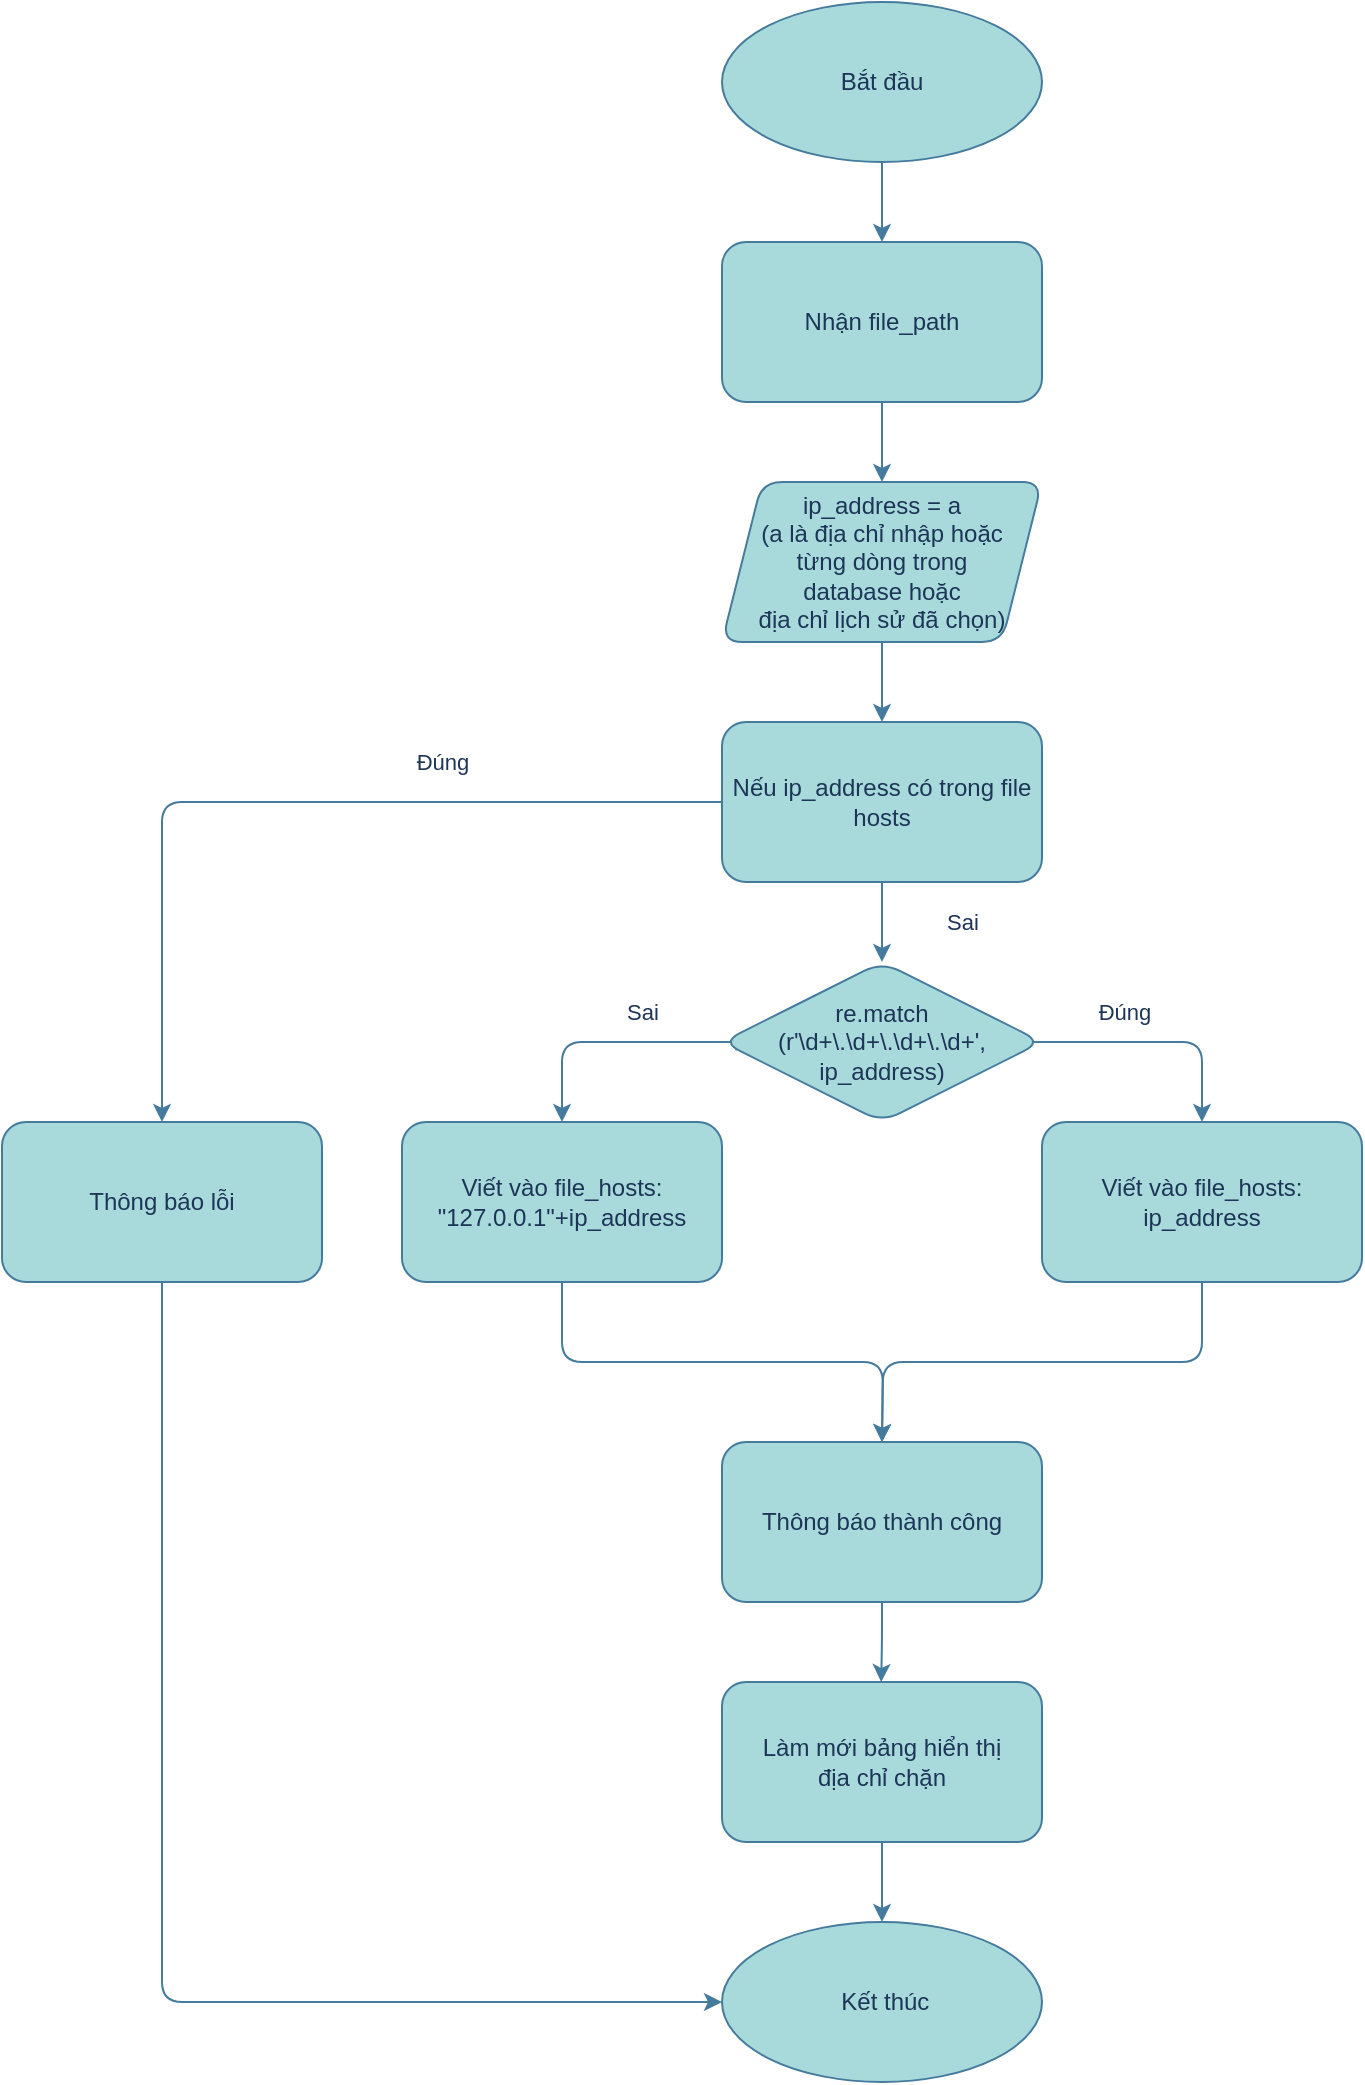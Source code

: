 <mxfile version="22.1.16" type="github">
  <diagram name="Trang-1" id="ErwiorRDN-wNK83X_GED">
    <mxGraphModel dx="1561" dy="511" grid="1" gridSize="10" guides="1" tooltips="1" connect="1" arrows="1" fold="1" page="1" pageScale="1" pageWidth="827" pageHeight="1169" math="0" shadow="0">
      <root>
        <mxCell id="0" />
        <mxCell id="1" parent="0" />
        <mxCell id="jO5qIPyX8GDgJjrYHzWO-33" style="edgeStyle=orthogonalEdgeStyle;rounded=1;orthogonalLoop=1;jettySize=auto;html=1;exitX=0.5;exitY=1;exitDx=0;exitDy=0;entryX=0.5;entryY=0;entryDx=0;entryDy=0;labelBackgroundColor=none;strokeColor=#457B9D;fontColor=default;" edge="1" parent="1" source="jO5qIPyX8GDgJjrYHzWO-1" target="jO5qIPyX8GDgJjrYHzWO-31">
          <mxGeometry relative="1" as="geometry" />
        </mxCell>
        <mxCell id="jO5qIPyX8GDgJjrYHzWO-1" value="Bắt đầu" style="ellipse;whiteSpace=wrap;html=1;labelBackgroundColor=none;fillColor=#A8DADC;strokeColor=#457B9D;fontColor=#1D3557;rounded=1;" vertex="1" parent="1">
          <mxGeometry x="280" y="80" width="160" height="80" as="geometry" />
        </mxCell>
        <mxCell id="jO5qIPyX8GDgJjrYHzWO-12" style="edgeStyle=orthogonalEdgeStyle;rounded=1;orthogonalLoop=1;jettySize=auto;html=1;exitX=0.5;exitY=1;exitDx=0;exitDy=0;entryX=0.5;entryY=0;entryDx=0;entryDy=0;labelBackgroundColor=none;strokeColor=#457B9D;fontColor=default;" edge="1" parent="1" source="jO5qIPyX8GDgJjrYHzWO-2" target="jO5qIPyX8GDgJjrYHzWO-9">
          <mxGeometry relative="1" as="geometry" />
        </mxCell>
        <mxCell id="jO5qIPyX8GDgJjrYHzWO-2" value="&lt;font style=&quot;font-size: 12px;&quot;&gt;ip_address = a&lt;br&gt;(a là địa chỉ nhập hoặc&lt;br&gt;từng dòng trong database&amp;nbsp;hoặc &lt;br&gt;địa chỉ lịch sử đã chọn)&lt;/font&gt;" style="shape=parallelogram;perimeter=parallelogramPerimeter;whiteSpace=wrap;html=1;fixedSize=1;labelBackgroundColor=none;fillColor=#A8DADC;strokeColor=#457B9D;fontColor=#1D3557;rounded=1;" vertex="1" parent="1">
          <mxGeometry x="280" y="320" width="160" height="80" as="geometry" />
        </mxCell>
        <mxCell id="jO5qIPyX8GDgJjrYHzWO-7" style="edgeStyle=orthogonalEdgeStyle;rounded=1;orthogonalLoop=1;jettySize=auto;html=1;exitX=0.875;exitY=0.5;exitDx=0;exitDy=0;entryX=0.5;entryY=0;entryDx=0;entryDy=0;labelBackgroundColor=none;strokeColor=#457B9D;fontColor=default;exitPerimeter=0;" edge="1" parent="1" source="jO5qIPyX8GDgJjrYHzWO-3" target="jO5qIPyX8GDgJjrYHzWO-5">
          <mxGeometry relative="1" as="geometry">
            <Array as="points">
              <mxPoint x="200" y="600" />
            </Array>
          </mxGeometry>
        </mxCell>
        <mxCell id="jO5qIPyX8GDgJjrYHzWO-30" value="Sai" style="edgeLabel;html=1;align=center;verticalAlign=middle;resizable=0;points=[];labelBackgroundColor=none;fontColor=#1D3557;rounded=1;" vertex="1" connectable="0" parent="jO5qIPyX8GDgJjrYHzWO-7">
          <mxGeometry x="-0.35" y="-1" relative="1" as="geometry">
            <mxPoint x="-96" y="-14" as="offset" />
          </mxGeometry>
        </mxCell>
        <mxCell id="jO5qIPyX8GDgJjrYHzWO-8" style="edgeStyle=orthogonalEdgeStyle;rounded=1;orthogonalLoop=1;jettySize=auto;html=1;exitX=0.045;exitY=0.553;exitDx=0;exitDy=0;labelBackgroundColor=none;strokeColor=#457B9D;fontColor=default;exitPerimeter=0;" edge="1" parent="1" source="jO5qIPyX8GDgJjrYHzWO-3" target="jO5qIPyX8GDgJjrYHzWO-6">
          <mxGeometry relative="1" as="geometry">
            <Array as="points">
              <mxPoint x="287" y="600" />
              <mxPoint x="520" y="600" />
            </Array>
          </mxGeometry>
        </mxCell>
        <mxCell id="jO5qIPyX8GDgJjrYHzWO-29" value="Đúng" style="edgeLabel;html=1;align=center;verticalAlign=middle;resizable=0;points=[];labelBackgroundColor=none;fontColor=#1D3557;rounded=1;" vertex="1" connectable="0" parent="jO5qIPyX8GDgJjrYHzWO-8">
          <mxGeometry x="-0.283" y="-1" relative="1" as="geometry">
            <mxPoint x="98" y="-16" as="offset" />
          </mxGeometry>
        </mxCell>
        <mxCell id="jO5qIPyX8GDgJjrYHzWO-3" value="re.match&lt;br&gt;(r&#39;\d+\.\d+\.\d+\.\d+&#39;,&lt;br&gt;ip_address)" style="rhombus;whiteSpace=wrap;html=1;labelBackgroundColor=none;fillColor=#A8DADC;strokeColor=#457B9D;fontColor=#1D3557;rounded=1;" vertex="1" parent="1">
          <mxGeometry x="280" y="560" width="160" height="80" as="geometry" />
        </mxCell>
        <mxCell id="jO5qIPyX8GDgJjrYHzWO-15" style="edgeStyle=orthogonalEdgeStyle;rounded=1;orthogonalLoop=1;jettySize=auto;html=1;exitX=0.5;exitY=1;exitDx=0;exitDy=0;labelBackgroundColor=none;strokeColor=#457B9D;fontColor=default;" edge="1" parent="1" source="jO5qIPyX8GDgJjrYHzWO-5">
          <mxGeometry relative="1" as="geometry">
            <mxPoint x="360.0" y="800" as="targetPoint" />
          </mxGeometry>
        </mxCell>
        <mxCell id="jO5qIPyX8GDgJjrYHzWO-5" value="Viết vào file_hosts:&lt;br&gt;&quot;127.0.0.1&quot;+ip_address" style="rounded=1;whiteSpace=wrap;html=1;labelBackgroundColor=none;fillColor=#A8DADC;strokeColor=#457B9D;fontColor=#1D3557;" vertex="1" parent="1">
          <mxGeometry x="120" y="640" width="160" height="80" as="geometry" />
        </mxCell>
        <mxCell id="jO5qIPyX8GDgJjrYHzWO-17" style="edgeStyle=orthogonalEdgeStyle;rounded=1;orthogonalLoop=1;jettySize=auto;html=1;exitX=0.5;exitY=1;exitDx=0;exitDy=0;entryX=0.5;entryY=0;entryDx=0;entryDy=0;labelBackgroundColor=none;strokeColor=#457B9D;fontColor=default;" edge="1" parent="1" source="jO5qIPyX8GDgJjrYHzWO-6">
          <mxGeometry relative="1" as="geometry">
            <mxPoint x="360" y="800" as="targetPoint" />
          </mxGeometry>
        </mxCell>
        <mxCell id="jO5qIPyX8GDgJjrYHzWO-6" value="Viết vào file_hosts:&lt;br&gt;ip_address" style="rounded=1;whiteSpace=wrap;html=1;labelBackgroundColor=none;fillColor=#A8DADC;strokeColor=#457B9D;fontColor=#1D3557;" vertex="1" parent="1">
          <mxGeometry x="440" y="640" width="160" height="80" as="geometry" />
        </mxCell>
        <mxCell id="jO5qIPyX8GDgJjrYHzWO-10" style="edgeStyle=orthogonalEdgeStyle;rounded=1;orthogonalLoop=1;jettySize=auto;html=1;exitX=0.5;exitY=1;exitDx=0;exitDy=0;entryX=0.5;entryY=0;entryDx=0;entryDy=0;labelBackgroundColor=none;strokeColor=#457B9D;fontColor=default;" edge="1" parent="1" source="jO5qIPyX8GDgJjrYHzWO-9" target="jO5qIPyX8GDgJjrYHzWO-3">
          <mxGeometry relative="1" as="geometry" />
        </mxCell>
        <mxCell id="jO5qIPyX8GDgJjrYHzWO-27" value="Sai" style="edgeLabel;html=1;align=center;verticalAlign=middle;resizable=0;points=[];labelBackgroundColor=none;fontColor=#1D3557;rounded=1;" vertex="1" connectable="0" parent="jO5qIPyX8GDgJjrYHzWO-10">
          <mxGeometry x="-0.197" y="1" relative="1" as="geometry">
            <mxPoint x="39" y="4" as="offset" />
          </mxGeometry>
        </mxCell>
        <mxCell id="jO5qIPyX8GDgJjrYHzWO-25" style="edgeStyle=orthogonalEdgeStyle;rounded=1;orthogonalLoop=1;jettySize=auto;html=1;exitX=0;exitY=0.5;exitDx=0;exitDy=0;entryX=0.5;entryY=0;entryDx=0;entryDy=0;labelBackgroundColor=none;strokeColor=#457B9D;fontColor=default;" edge="1" parent="1" source="jO5qIPyX8GDgJjrYHzWO-9" target="jO5qIPyX8GDgJjrYHzWO-24">
          <mxGeometry relative="1" as="geometry" />
        </mxCell>
        <mxCell id="jO5qIPyX8GDgJjrYHzWO-28" value="Đúng" style="edgeLabel;html=1;align=center;verticalAlign=middle;resizable=0;points=[];labelBackgroundColor=none;fontColor=#1D3557;rounded=1;" vertex="1" connectable="0" parent="jO5qIPyX8GDgJjrYHzWO-25">
          <mxGeometry x="-0.45" y="-1" relative="1" as="geometry">
            <mxPoint x="-19" y="-19" as="offset" />
          </mxGeometry>
        </mxCell>
        <mxCell id="jO5qIPyX8GDgJjrYHzWO-9" value="Nếu ip_address có trong file hosts" style="rounded=1;whiteSpace=wrap;html=1;labelBackgroundColor=none;fillColor=#A8DADC;strokeColor=#457B9D;fontColor=#1D3557;" vertex="1" parent="1">
          <mxGeometry x="280" y="440" width="160" height="80" as="geometry" />
        </mxCell>
        <mxCell id="jO5qIPyX8GDgJjrYHzWO-19" style="edgeStyle=orthogonalEdgeStyle;rounded=1;orthogonalLoop=1;jettySize=auto;html=1;exitX=0.5;exitY=1;exitDx=0;exitDy=0;labelBackgroundColor=none;strokeColor=#457B9D;fontColor=default;" edge="1" parent="1" source="jO5qIPyX8GDgJjrYHzWO-18">
          <mxGeometry relative="1" as="geometry">
            <mxPoint x="359.579" y="920" as="targetPoint" />
          </mxGeometry>
        </mxCell>
        <mxCell id="jO5qIPyX8GDgJjrYHzWO-18" value="Thông báo thành công" style="rounded=1;whiteSpace=wrap;html=1;labelBackgroundColor=none;fillColor=#A8DADC;strokeColor=#457B9D;fontColor=#1D3557;" vertex="1" parent="1">
          <mxGeometry x="280" y="800" width="160" height="80" as="geometry" />
        </mxCell>
        <mxCell id="jO5qIPyX8GDgJjrYHzWO-22" style="edgeStyle=orthogonalEdgeStyle;rounded=1;orthogonalLoop=1;jettySize=auto;html=1;exitX=0.5;exitY=1;exitDx=0;exitDy=0;entryX=0.5;entryY=0;entryDx=0;entryDy=0;labelBackgroundColor=none;strokeColor=#457B9D;fontColor=default;" edge="1" parent="1" source="jO5qIPyX8GDgJjrYHzWO-20" target="jO5qIPyX8GDgJjrYHzWO-21">
          <mxGeometry relative="1" as="geometry" />
        </mxCell>
        <mxCell id="jO5qIPyX8GDgJjrYHzWO-20" value="Làm mới bảng hiển thị &lt;br&gt;địa chỉ chặn" style="rounded=1;whiteSpace=wrap;html=1;labelBackgroundColor=none;fillColor=#A8DADC;strokeColor=#457B9D;fontColor=#1D3557;" vertex="1" parent="1">
          <mxGeometry x="280" y="920" width="160" height="80" as="geometry" />
        </mxCell>
        <mxCell id="jO5qIPyX8GDgJjrYHzWO-21" value="&amp;nbsp;Kết thúc" style="ellipse;whiteSpace=wrap;html=1;labelBackgroundColor=none;fillColor=#A8DADC;strokeColor=#457B9D;fontColor=#1D3557;rounded=1;" vertex="1" parent="1">
          <mxGeometry x="280" y="1040" width="160" height="80" as="geometry" />
        </mxCell>
        <mxCell id="jO5qIPyX8GDgJjrYHzWO-26" style="edgeStyle=orthogonalEdgeStyle;rounded=1;orthogonalLoop=1;jettySize=auto;html=1;exitX=0.5;exitY=1;exitDx=0;exitDy=0;entryX=0;entryY=0.5;entryDx=0;entryDy=0;labelBackgroundColor=none;strokeColor=#457B9D;fontColor=default;" edge="1" parent="1" source="jO5qIPyX8GDgJjrYHzWO-24" target="jO5qIPyX8GDgJjrYHzWO-21">
          <mxGeometry relative="1" as="geometry" />
        </mxCell>
        <mxCell id="jO5qIPyX8GDgJjrYHzWO-24" value="Thông báo lỗi" style="rounded=1;whiteSpace=wrap;html=1;labelBackgroundColor=none;fillColor=#A8DADC;strokeColor=#457B9D;fontColor=#1D3557;" vertex="1" parent="1">
          <mxGeometry x="-80" y="640" width="160" height="80" as="geometry" />
        </mxCell>
        <mxCell id="jO5qIPyX8GDgJjrYHzWO-34" style="edgeStyle=orthogonalEdgeStyle;rounded=1;orthogonalLoop=1;jettySize=auto;html=1;exitX=0.5;exitY=1;exitDx=0;exitDy=0;strokeColor=#457B9D;fontColor=#1D3557;fillColor=#A8DADC;" edge="1" parent="1" source="jO5qIPyX8GDgJjrYHzWO-31" target="jO5qIPyX8GDgJjrYHzWO-2">
          <mxGeometry relative="1" as="geometry" />
        </mxCell>
        <mxCell id="jO5qIPyX8GDgJjrYHzWO-31" value="Nhận file_path" style="rounded=1;whiteSpace=wrap;html=1;labelBackgroundColor=none;fillColor=#A8DADC;strokeColor=#457B9D;fontColor=#1D3557;" vertex="1" parent="1">
          <mxGeometry x="280" y="200" width="160" height="80" as="geometry" />
        </mxCell>
      </root>
    </mxGraphModel>
  </diagram>
</mxfile>
